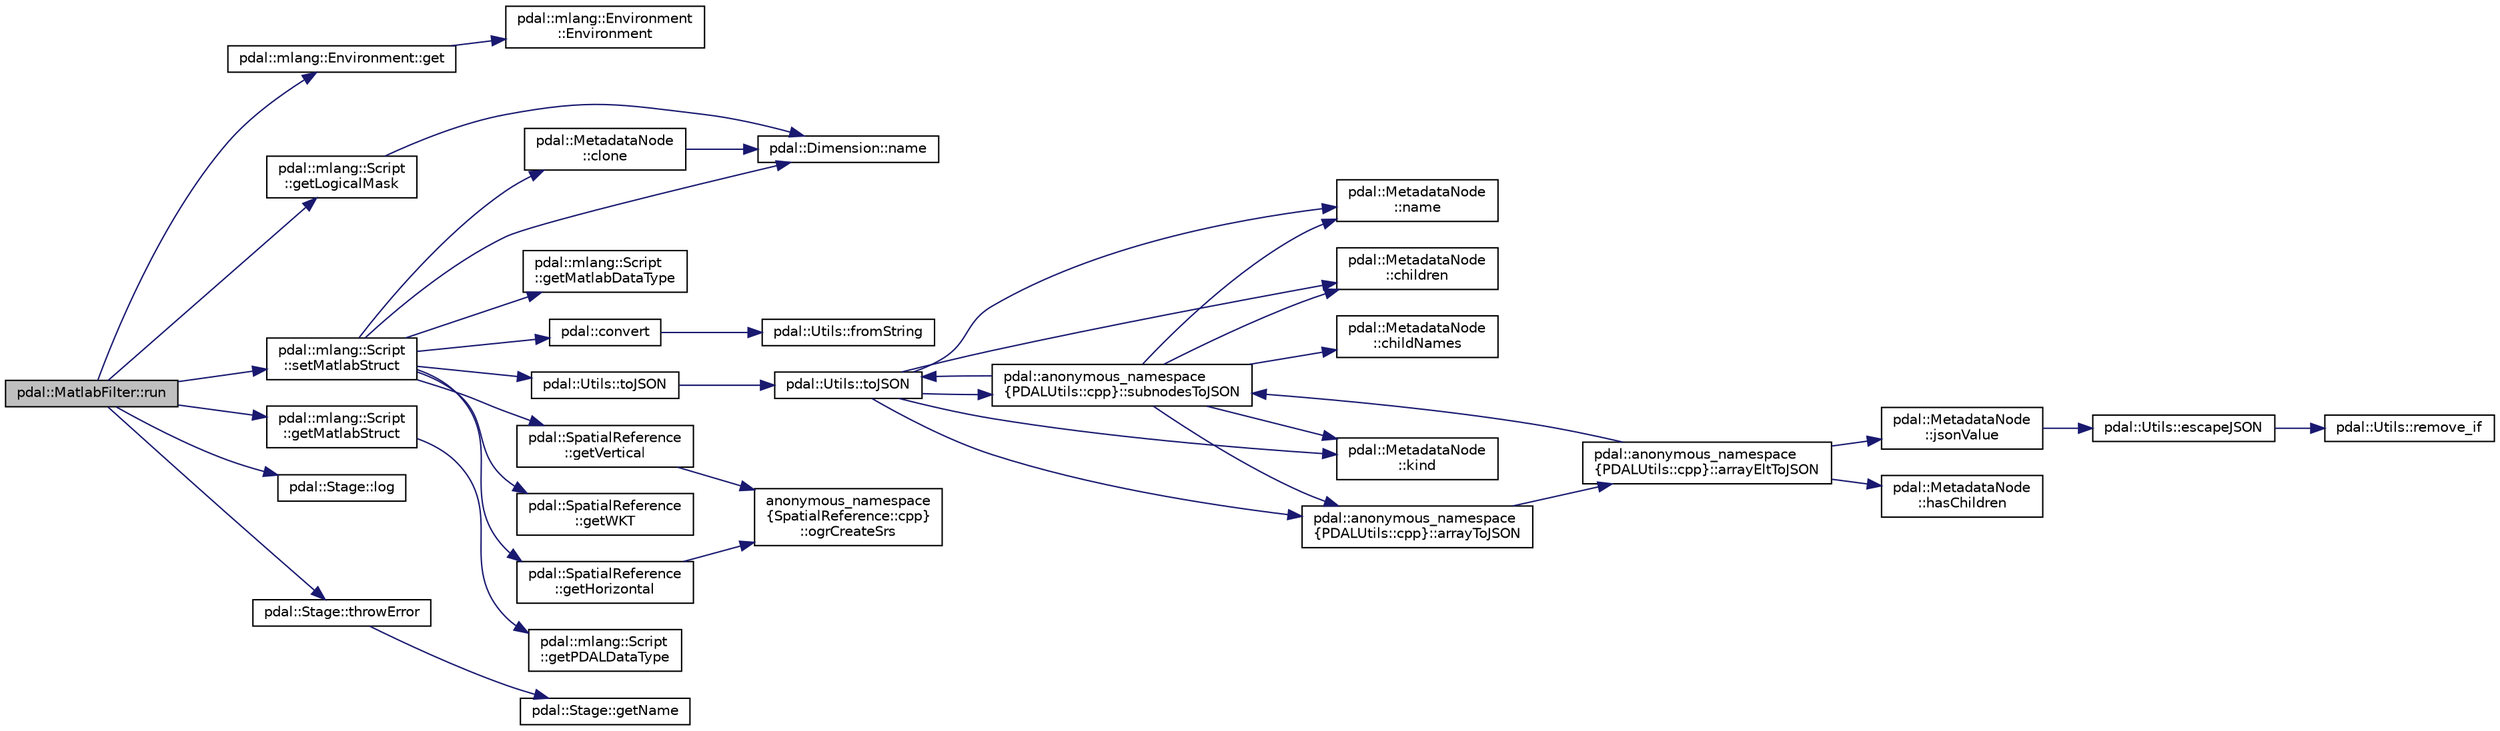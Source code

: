 digraph "pdal::MatlabFilter::run"
{
  edge [fontname="Helvetica",fontsize="10",labelfontname="Helvetica",labelfontsize="10"];
  node [fontname="Helvetica",fontsize="10",shape=record];
  rankdir="LR";
  Node1 [label="pdal::MatlabFilter::run",height=0.2,width=0.4,color="black", fillcolor="grey75", style="filled", fontcolor="black"];
  Node1 -> Node2 [color="midnightblue",fontsize="10",style="solid",fontname="Helvetica"];
  Node2 [label="pdal::mlang::Environment::get",height=0.2,width=0.4,color="black", fillcolor="white", style="filled",URL="$classpdal_1_1mlang_1_1Environment.html#a5118cede3c5ef823a96b12716a20957d"];
  Node2 -> Node3 [color="midnightblue",fontsize="10",style="solid",fontname="Helvetica"];
  Node3 [label="pdal::mlang::Environment\l::Environment",height=0.2,width=0.4,color="black", fillcolor="white", style="filled",URL="$classpdal_1_1mlang_1_1Environment.html#a069183744a1036eeaf23ac6f9eb1ab59"];
  Node1 -> Node4 [color="midnightblue",fontsize="10",style="solid",fontname="Helvetica"];
  Node4 [label="pdal::mlang::Script\l::getLogicalMask",height=0.2,width=0.4,color="black", fillcolor="white", style="filled",URL="$classpdal_1_1mlang_1_1Script.html#aa287acdcb0cb71066737721c8f71c700"];
  Node4 -> Node5 [color="midnightblue",fontsize="10",style="solid",fontname="Helvetica"];
  Node5 [label="pdal::Dimension::name",height=0.2,width=0.4,color="black", fillcolor="white", style="filled",URL="$namespacepdal_1_1Dimension.html#af3176b0b7e6b4be000317846cf7c2718"];
  Node1 -> Node6 [color="midnightblue",fontsize="10",style="solid",fontname="Helvetica"];
  Node6 [label="pdal::mlang::Script\l::getMatlabStruct",height=0.2,width=0.4,color="black", fillcolor="white", style="filled",URL="$classpdal_1_1mlang_1_1Script.html#a345003263632304e59f73c3a82ed5091"];
  Node6 -> Node7 [color="midnightblue",fontsize="10",style="solid",fontname="Helvetica"];
  Node7 [label="pdal::mlang::Script\l::getPDALDataType",height=0.2,width=0.4,color="black", fillcolor="white", style="filled",URL="$classpdal_1_1mlang_1_1Script.html#a3c68fb736943b29d21c91bee7464047b"];
  Node1 -> Node8 [color="midnightblue",fontsize="10",style="solid",fontname="Helvetica"];
  Node8 [label="pdal::Stage::log",height=0.2,width=0.4,color="black", fillcolor="white", style="filled",URL="$classpdal_1_1Stage.html#ae8c29817e14d7cda53fdcbb23102d872"];
  Node1 -> Node9 [color="midnightblue",fontsize="10",style="solid",fontname="Helvetica"];
  Node9 [label="pdal::mlang::Script\l::setMatlabStruct",height=0.2,width=0.4,color="black", fillcolor="white", style="filled",URL="$classpdal_1_1mlang_1_1Script.html#afbb1ef33651f4742aad98f4acc51a572"];
  Node9 -> Node5 [color="midnightblue",fontsize="10",style="solid",fontname="Helvetica"];
  Node9 -> Node10 [color="midnightblue",fontsize="10",style="solid",fontname="Helvetica"];
  Node10 [label="pdal::mlang::Script\l::getMatlabDataType",height=0.2,width=0.4,color="black", fillcolor="white", style="filled",URL="$classpdal_1_1mlang_1_1Script.html#ada6c96ed7afdebd6d98504ac493a567a"];
  Node9 -> Node11 [color="midnightblue",fontsize="10",style="solid",fontname="Helvetica"];
  Node11 [label="pdal::convert",height=0.2,width=0.4,color="black", fillcolor="white", style="filled",URL="$namespacepdal.html#ab387fd54978ba0ced5eb868065f2117e"];
  Node11 -> Node12 [color="midnightblue",fontsize="10",style="solid",fontname="Helvetica"];
  Node12 [label="pdal::Utils::fromString",height=0.2,width=0.4,color="black", fillcolor="white", style="filled",URL="$namespacepdal_1_1Utils.html#ab93520363c4224f135097c2829b4420c"];
  Node9 -> Node13 [color="midnightblue",fontsize="10",style="solid",fontname="Helvetica"];
  Node13 [label="pdal::MetadataNode\l::clone",height=0.2,width=0.4,color="black", fillcolor="white", style="filled",URL="$classpdal_1_1MetadataNode.html#af47954f1958aa8a9937eac6da614a073"];
  Node13 -> Node5 [color="midnightblue",fontsize="10",style="solid",fontname="Helvetica"];
  Node9 -> Node14 [color="midnightblue",fontsize="10",style="solid",fontname="Helvetica"];
  Node14 [label="pdal::Utils::toJSON",height=0.2,width=0.4,color="black", fillcolor="white", style="filled",URL="$namespacepdal_1_1Utils.html#ae34d4c6244b0915b7ff635d74c5315cc"];
  Node14 -> Node15 [color="midnightblue",fontsize="10",style="solid",fontname="Helvetica"];
  Node15 [label="pdal::Utils::toJSON",height=0.2,width=0.4,color="black", fillcolor="white", style="filled",URL="$namespacepdal_1_1Utils.html#a90c7b124d5407ee4d7120e4c42b40b02"];
  Node15 -> Node16 [color="midnightblue",fontsize="10",style="solid",fontname="Helvetica"];
  Node16 [label="pdal::MetadataNode\l::name",height=0.2,width=0.4,color="black", fillcolor="white", style="filled",URL="$classpdal_1_1MetadataNode.html#a645aadd856fb1a4ae4a12247fda3e618"];
  Node15 -> Node17 [color="midnightblue",fontsize="10",style="solid",fontname="Helvetica"];
  Node17 [label="pdal::anonymous_namespace\l\{PDALUtils::cpp\}::subnodesToJSON",height=0.2,width=0.4,color="black", fillcolor="white", style="filled",URL="$namespacepdal_1_1anonymous__namespace_02PDALUtils_8cpp_03.html#a9836ab34bb1a9ec78acdf0da8134082d"];
  Node17 -> Node18 [color="midnightblue",fontsize="10",style="solid",fontname="Helvetica"];
  Node18 [label="pdal::MetadataNode\l::childNames",height=0.2,width=0.4,color="black", fillcolor="white", style="filled",URL="$classpdal_1_1MetadataNode.html#ae9794860b91201dce86f162799d902b1"];
  Node17 -> Node19 [color="midnightblue",fontsize="10",style="solid",fontname="Helvetica"];
  Node19 [label="pdal::MetadataNode\l::children",height=0.2,width=0.4,color="black", fillcolor="white", style="filled",URL="$classpdal_1_1MetadataNode.html#ab86b0ccbf27f9eee29cbb5252e9431b7"];
  Node17 -> Node20 [color="midnightblue",fontsize="10",style="solid",fontname="Helvetica"];
  Node20 [label="pdal::MetadataNode\l::kind",height=0.2,width=0.4,color="black", fillcolor="white", style="filled",URL="$classpdal_1_1MetadataNode.html#a66863365a08eb3ee538ebeb4ce788a39"];
  Node17 -> Node16 [color="midnightblue",fontsize="10",style="solid",fontname="Helvetica"];
  Node17 -> Node21 [color="midnightblue",fontsize="10",style="solid",fontname="Helvetica"];
  Node21 [label="pdal::anonymous_namespace\l\{PDALUtils::cpp\}::arrayToJSON",height=0.2,width=0.4,color="black", fillcolor="white", style="filled",URL="$namespacepdal_1_1anonymous__namespace_02PDALUtils_8cpp_03.html#a24e6b833ca779a04307fb80c249cdf19"];
  Node21 -> Node22 [color="midnightblue",fontsize="10",style="solid",fontname="Helvetica"];
  Node22 [label="pdal::anonymous_namespace\l\{PDALUtils::cpp\}::arrayEltToJSON",height=0.2,width=0.4,color="black", fillcolor="white", style="filled",URL="$namespacepdal_1_1anonymous__namespace_02PDALUtils_8cpp_03.html#ac00099447614a63b2acd68d05ee3a5c1"];
  Node22 -> Node23 [color="midnightblue",fontsize="10",style="solid",fontname="Helvetica"];
  Node23 [label="pdal::MetadataNode\l::jsonValue",height=0.2,width=0.4,color="black", fillcolor="white", style="filled",URL="$classpdal_1_1MetadataNode.html#ac936d257e7eaa30e130ad9de526b2087"];
  Node23 -> Node24 [color="midnightblue",fontsize="10",style="solid",fontname="Helvetica"];
  Node24 [label="pdal::Utils::escapeJSON",height=0.2,width=0.4,color="black", fillcolor="white", style="filled",URL="$namespacepdal_1_1Utils.html#aabcd6b5abf9f2cd30b485fc100656663"];
  Node24 -> Node25 [color="midnightblue",fontsize="10",style="solid",fontname="Helvetica"];
  Node25 [label="pdal::Utils::remove_if",height=0.2,width=0.4,color="black", fillcolor="white", style="filled",URL="$namespacepdal_1_1Utils.html#ac6b599972dcd3fe440ef5c476961081a"];
  Node22 -> Node26 [color="midnightblue",fontsize="10",style="solid",fontname="Helvetica"];
  Node26 [label="pdal::MetadataNode\l::hasChildren",height=0.2,width=0.4,color="black", fillcolor="white", style="filled",URL="$classpdal_1_1MetadataNode.html#ada667c2ca1eab9957ae5c7a98fea5d02"];
  Node22 -> Node17 [color="midnightblue",fontsize="10",style="solid",fontname="Helvetica"];
  Node17 -> Node15 [color="midnightblue",fontsize="10",style="solid",fontname="Helvetica"];
  Node15 -> Node20 [color="midnightblue",fontsize="10",style="solid",fontname="Helvetica"];
  Node15 -> Node21 [color="midnightblue",fontsize="10",style="solid",fontname="Helvetica"];
  Node15 -> Node19 [color="midnightblue",fontsize="10",style="solid",fontname="Helvetica"];
  Node9 -> Node27 [color="midnightblue",fontsize="10",style="solid",fontname="Helvetica"];
  Node27 [label="pdal::SpatialReference\l::getWKT",height=0.2,width=0.4,color="black", fillcolor="white", style="filled",URL="$classpdal_1_1SpatialReference.html#ad6242348b0fecc9662bec718d056ef39"];
  Node9 -> Node28 [color="midnightblue",fontsize="10",style="solid",fontname="Helvetica"];
  Node28 [label="pdal::SpatialReference\l::getHorizontal",height=0.2,width=0.4,color="black", fillcolor="white", style="filled",URL="$classpdal_1_1SpatialReference.html#af61fead43c6e7002f4a4ced9d02a3fac"];
  Node28 -> Node29 [color="midnightblue",fontsize="10",style="solid",fontname="Helvetica"];
  Node29 [label="anonymous_namespace\l\{SpatialReference::cpp\}\l::ogrCreateSrs",height=0.2,width=0.4,color="black", fillcolor="white", style="filled",URL="$namespaceanonymous__namespace_02SpatialReference_8cpp_03.html#a7ce6a6a24c679904f24950377a0bb8bb"];
  Node9 -> Node30 [color="midnightblue",fontsize="10",style="solid",fontname="Helvetica"];
  Node30 [label="pdal::SpatialReference\l::getVertical",height=0.2,width=0.4,color="black", fillcolor="white", style="filled",URL="$classpdal_1_1SpatialReference.html#a25aae5c81feaad7f5db81ba928972c6c"];
  Node30 -> Node29 [color="midnightblue",fontsize="10",style="solid",fontname="Helvetica"];
  Node1 -> Node31 [color="midnightblue",fontsize="10",style="solid",fontname="Helvetica"];
  Node31 [label="pdal::Stage::throwError",height=0.2,width=0.4,color="black", fillcolor="white", style="filled",URL="$classpdal_1_1Stage.html#abdbd1176da12dfd882d931a43290797f"];
  Node31 -> Node32 [color="midnightblue",fontsize="10",style="solid",fontname="Helvetica"];
  Node32 [label="pdal::Stage::getName",height=0.2,width=0.4,color="black", fillcolor="white", style="filled",URL="$classpdal_1_1Stage.html#a6c81d6fbbac17ebe4cd63806916cc750"];
}
